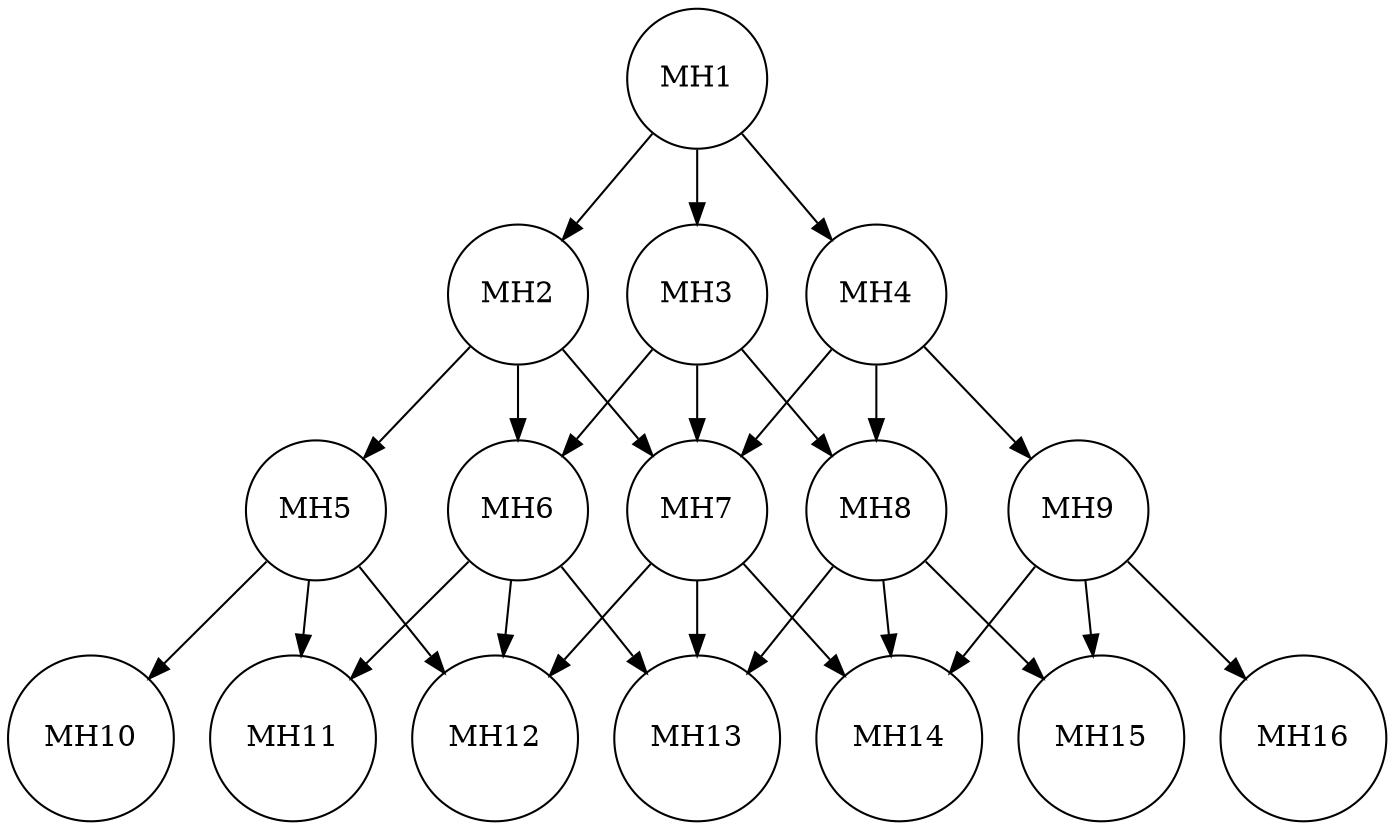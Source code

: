 digraph olsrOperation {

	node[shape=circle,color=black]
	//Level 1
	MH1 -> MH2
	MH1 -> MH3
	MH1 -> MH4

	//Level 2
	MH2 -> MH5
	MH2 -> MH6
	MH2 -> MH7

	MH3 -> MH6
	MH3 -> MH7
	MH3 -> MH8

	MH4 -> MH7
	MH4 -> MH8
	MH4 -> MH9

	//Level 3
	MH5 -> MH10
	MH5 -> MH11
	MH5 -> MH12

	MH6 -> MH11
	MH6 -> MH12
	MH6 -> MH13

	MH7 -> MH12
	MH7 -> MH13
	MH7 -> MH14

	MH8 -> MH13
	MH8 -> MH14
	MH8 -> MH15

	MH9 -> MH14
	MH9 -> MH15
	MH9 -> MH16

}
